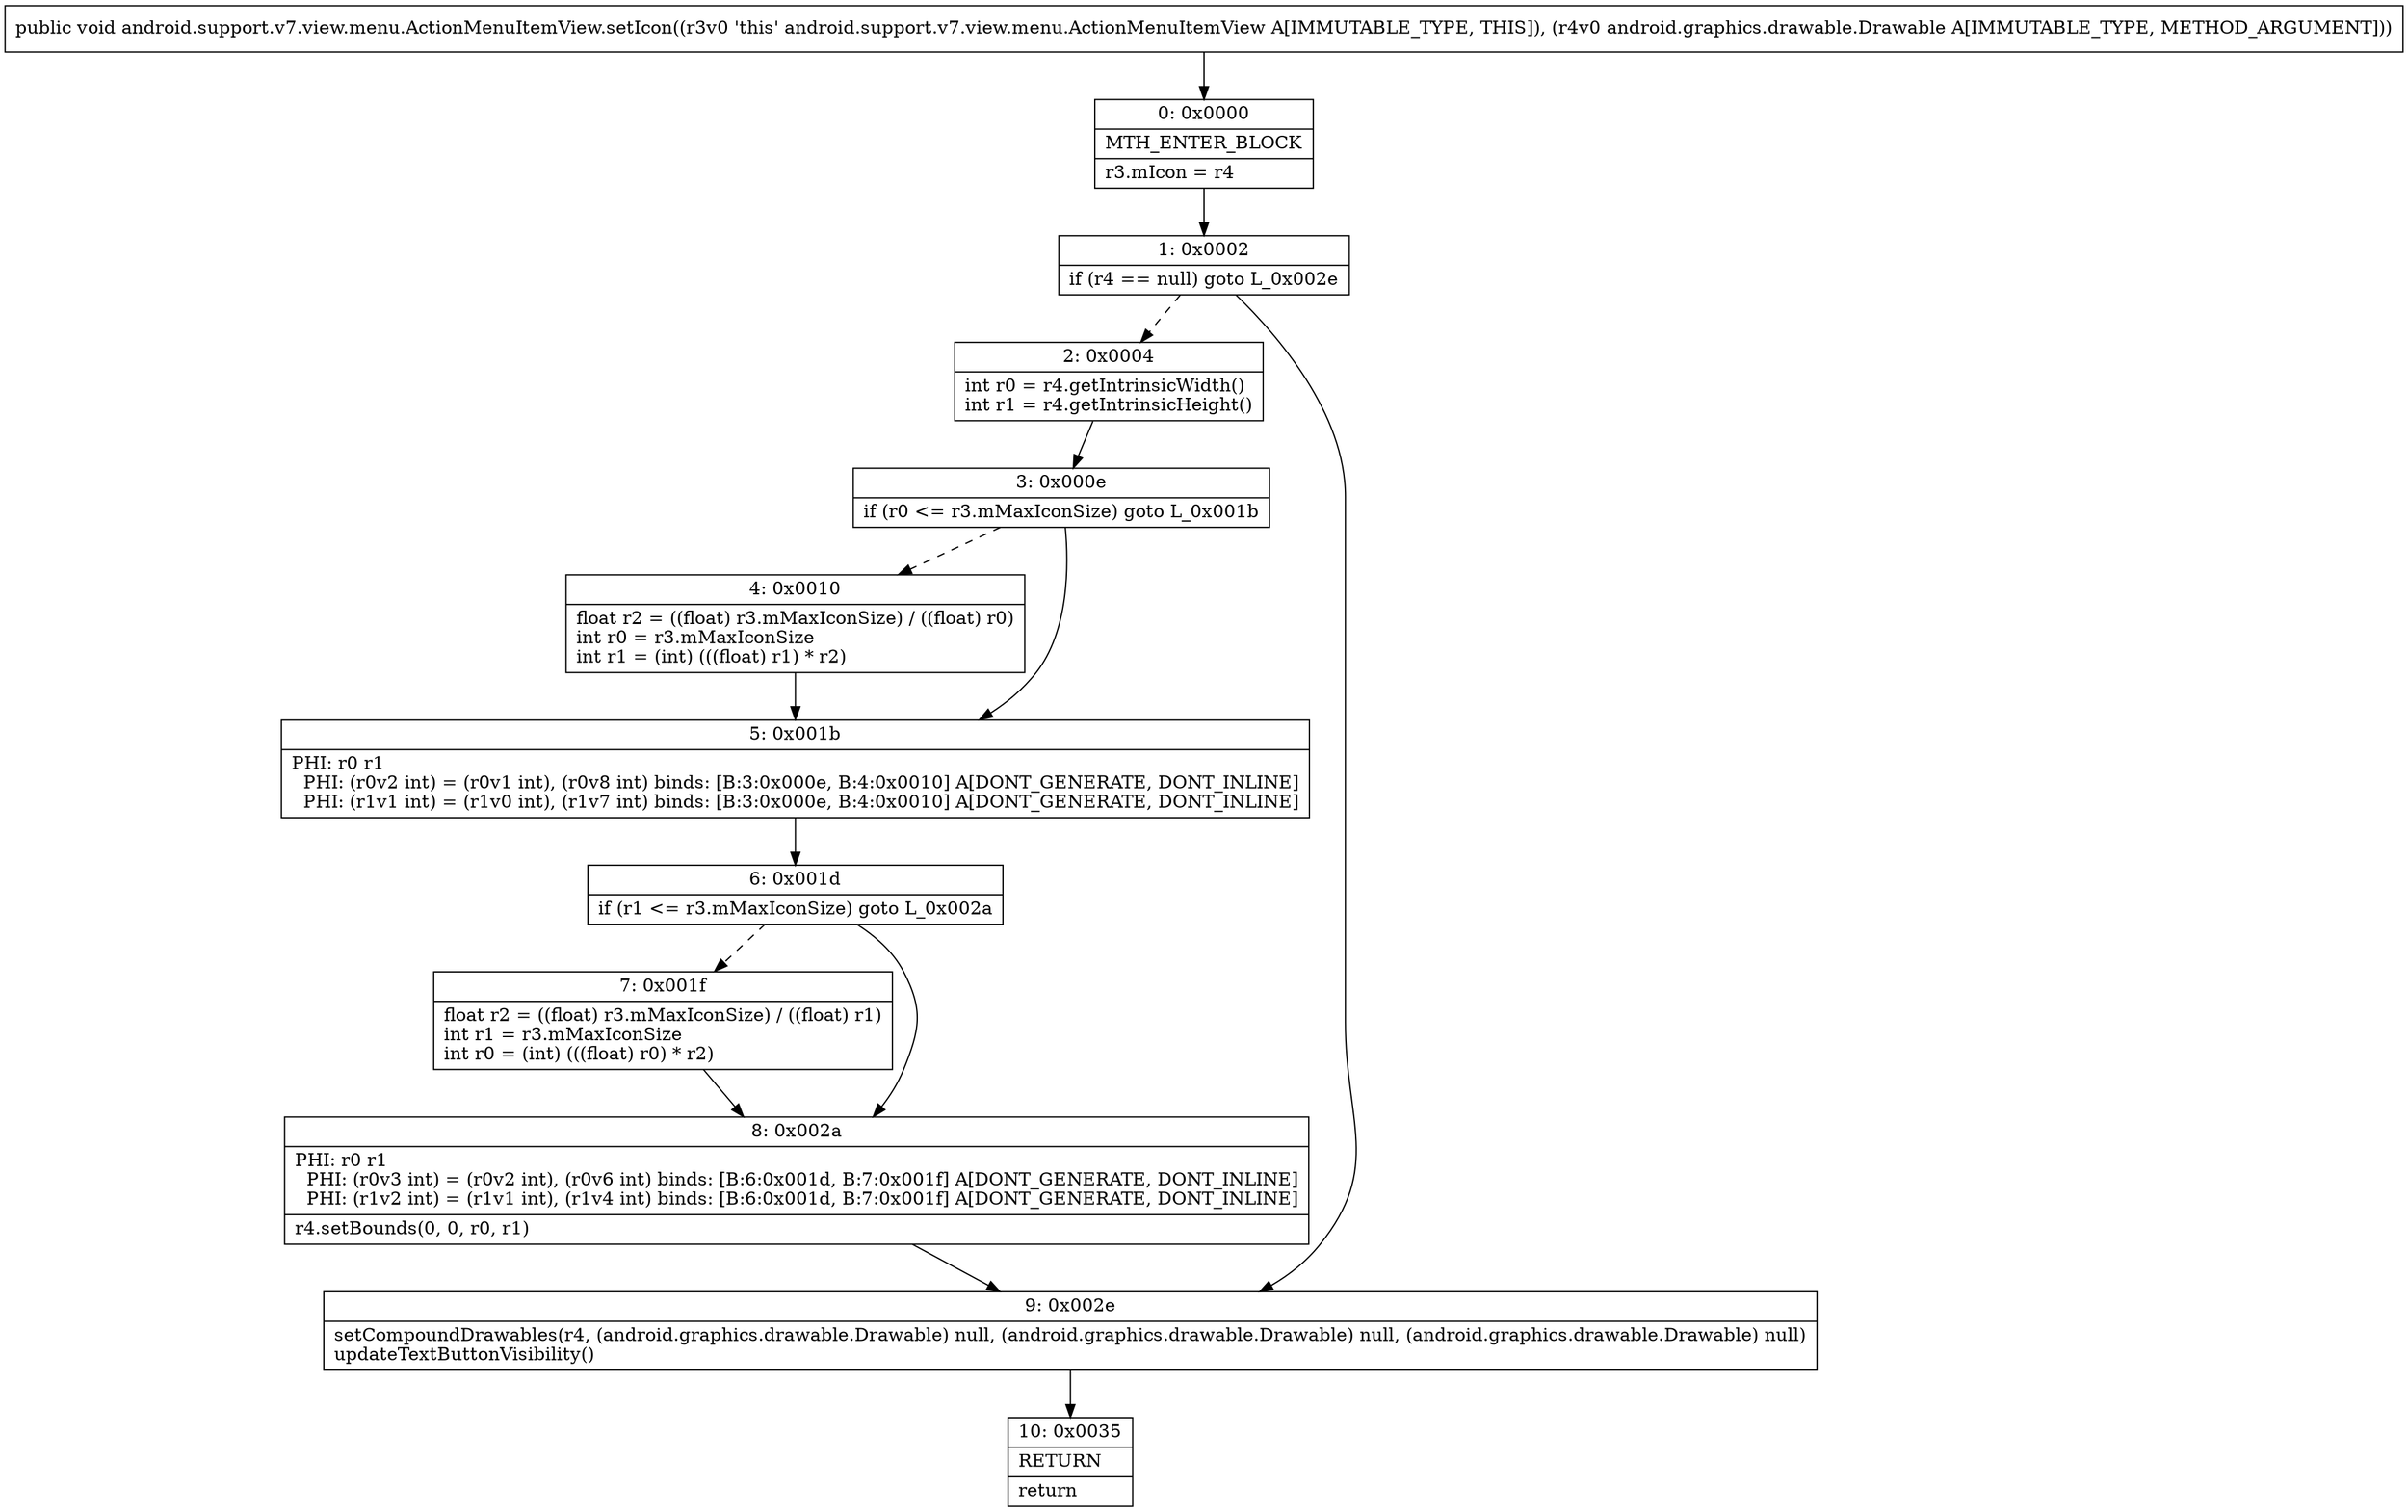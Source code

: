 digraph "CFG forandroid.support.v7.view.menu.ActionMenuItemView.setIcon(Landroid\/graphics\/drawable\/Drawable;)V" {
Node_0 [shape=record,label="{0\:\ 0x0000|MTH_ENTER_BLOCK\l|r3.mIcon = r4\l}"];
Node_1 [shape=record,label="{1\:\ 0x0002|if (r4 == null) goto L_0x002e\l}"];
Node_2 [shape=record,label="{2\:\ 0x0004|int r0 = r4.getIntrinsicWidth()\lint r1 = r4.getIntrinsicHeight()\l}"];
Node_3 [shape=record,label="{3\:\ 0x000e|if (r0 \<= r3.mMaxIconSize) goto L_0x001b\l}"];
Node_4 [shape=record,label="{4\:\ 0x0010|float r2 = ((float) r3.mMaxIconSize) \/ ((float) r0)\lint r0 = r3.mMaxIconSize\lint r1 = (int) (((float) r1) * r2)\l}"];
Node_5 [shape=record,label="{5\:\ 0x001b|PHI: r0 r1 \l  PHI: (r0v2 int) = (r0v1 int), (r0v8 int) binds: [B:3:0x000e, B:4:0x0010] A[DONT_GENERATE, DONT_INLINE]\l  PHI: (r1v1 int) = (r1v0 int), (r1v7 int) binds: [B:3:0x000e, B:4:0x0010] A[DONT_GENERATE, DONT_INLINE]\l}"];
Node_6 [shape=record,label="{6\:\ 0x001d|if (r1 \<= r3.mMaxIconSize) goto L_0x002a\l}"];
Node_7 [shape=record,label="{7\:\ 0x001f|float r2 = ((float) r3.mMaxIconSize) \/ ((float) r1)\lint r1 = r3.mMaxIconSize\lint r0 = (int) (((float) r0) * r2)\l}"];
Node_8 [shape=record,label="{8\:\ 0x002a|PHI: r0 r1 \l  PHI: (r0v3 int) = (r0v2 int), (r0v6 int) binds: [B:6:0x001d, B:7:0x001f] A[DONT_GENERATE, DONT_INLINE]\l  PHI: (r1v2 int) = (r1v1 int), (r1v4 int) binds: [B:6:0x001d, B:7:0x001f] A[DONT_GENERATE, DONT_INLINE]\l|r4.setBounds(0, 0, r0, r1)\l}"];
Node_9 [shape=record,label="{9\:\ 0x002e|setCompoundDrawables(r4, (android.graphics.drawable.Drawable) null, (android.graphics.drawable.Drawable) null, (android.graphics.drawable.Drawable) null)\lupdateTextButtonVisibility()\l}"];
Node_10 [shape=record,label="{10\:\ 0x0035|RETURN\l|return\l}"];
MethodNode[shape=record,label="{public void android.support.v7.view.menu.ActionMenuItemView.setIcon((r3v0 'this' android.support.v7.view.menu.ActionMenuItemView A[IMMUTABLE_TYPE, THIS]), (r4v0 android.graphics.drawable.Drawable A[IMMUTABLE_TYPE, METHOD_ARGUMENT])) }"];
MethodNode -> Node_0;
Node_0 -> Node_1;
Node_1 -> Node_2[style=dashed];
Node_1 -> Node_9;
Node_2 -> Node_3;
Node_3 -> Node_4[style=dashed];
Node_3 -> Node_5;
Node_4 -> Node_5;
Node_5 -> Node_6;
Node_6 -> Node_7[style=dashed];
Node_6 -> Node_8;
Node_7 -> Node_8;
Node_8 -> Node_9;
Node_9 -> Node_10;
}


